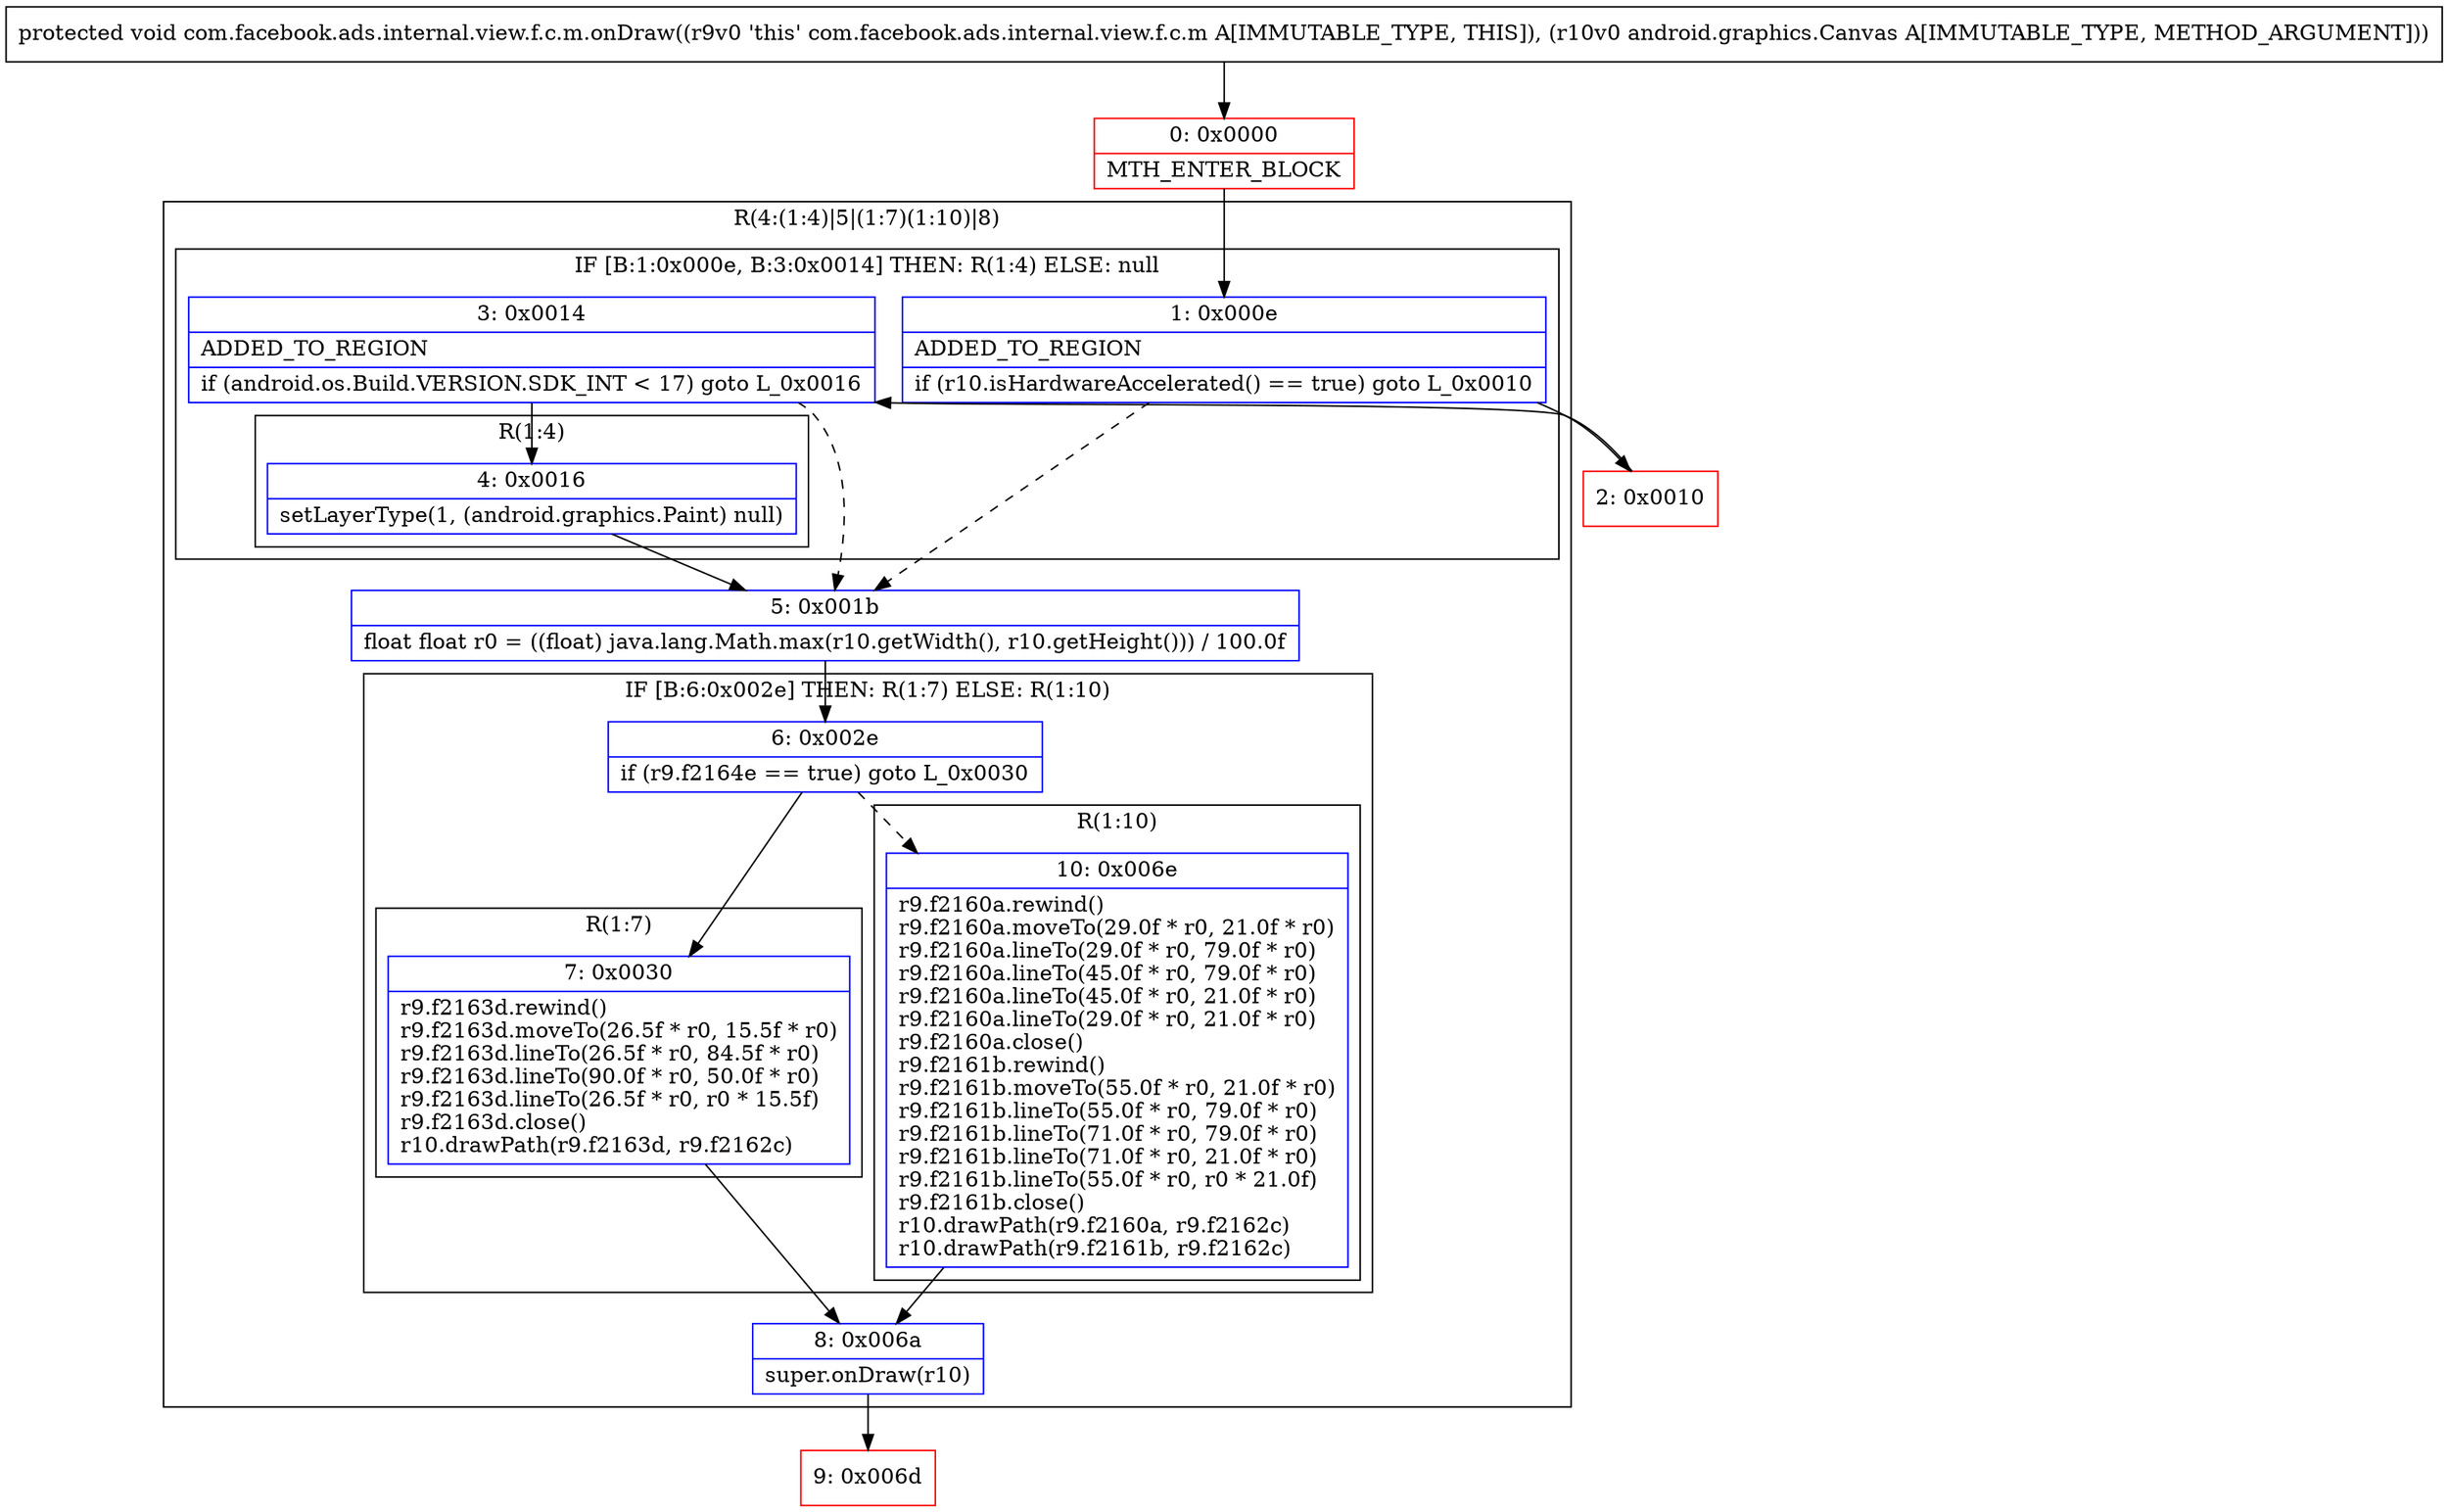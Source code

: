 digraph "CFG forcom.facebook.ads.internal.view.f.c.m.onDraw(Landroid\/graphics\/Canvas;)V" {
subgraph cluster_Region_301389394 {
label = "R(4:(1:4)|5|(1:7)(1:10)|8)";
node [shape=record,color=blue];
subgraph cluster_IfRegion_774335055 {
label = "IF [B:1:0x000e, B:3:0x0014] THEN: R(1:4) ELSE: null";
node [shape=record,color=blue];
Node_1 [shape=record,label="{1\:\ 0x000e|ADDED_TO_REGION\l|if (r10.isHardwareAccelerated() == true) goto L_0x0010\l}"];
Node_3 [shape=record,label="{3\:\ 0x0014|ADDED_TO_REGION\l|if (android.os.Build.VERSION.SDK_INT \< 17) goto L_0x0016\l}"];
subgraph cluster_Region_1485629364 {
label = "R(1:4)";
node [shape=record,color=blue];
Node_4 [shape=record,label="{4\:\ 0x0016|setLayerType(1, (android.graphics.Paint) null)\l}"];
}
}
Node_5 [shape=record,label="{5\:\ 0x001b|float float r0 = ((float) java.lang.Math.max(r10.getWidth(), r10.getHeight())) \/ 100.0f\l}"];
subgraph cluster_IfRegion_752775310 {
label = "IF [B:6:0x002e] THEN: R(1:7) ELSE: R(1:10)";
node [shape=record,color=blue];
Node_6 [shape=record,label="{6\:\ 0x002e|if (r9.f2164e == true) goto L_0x0030\l}"];
subgraph cluster_Region_115613933 {
label = "R(1:7)";
node [shape=record,color=blue];
Node_7 [shape=record,label="{7\:\ 0x0030|r9.f2163d.rewind()\lr9.f2163d.moveTo(26.5f * r0, 15.5f * r0)\lr9.f2163d.lineTo(26.5f * r0, 84.5f * r0)\lr9.f2163d.lineTo(90.0f * r0, 50.0f * r0)\lr9.f2163d.lineTo(26.5f * r0, r0 * 15.5f)\lr9.f2163d.close()\lr10.drawPath(r9.f2163d, r9.f2162c)\l}"];
}
subgraph cluster_Region_1348360674 {
label = "R(1:10)";
node [shape=record,color=blue];
Node_10 [shape=record,label="{10\:\ 0x006e|r9.f2160a.rewind()\lr9.f2160a.moveTo(29.0f * r0, 21.0f * r0)\lr9.f2160a.lineTo(29.0f * r0, 79.0f * r0)\lr9.f2160a.lineTo(45.0f * r0, 79.0f * r0)\lr9.f2160a.lineTo(45.0f * r0, 21.0f * r0)\lr9.f2160a.lineTo(29.0f * r0, 21.0f * r0)\lr9.f2160a.close()\lr9.f2161b.rewind()\lr9.f2161b.moveTo(55.0f * r0, 21.0f * r0)\lr9.f2161b.lineTo(55.0f * r0, 79.0f * r0)\lr9.f2161b.lineTo(71.0f * r0, 79.0f * r0)\lr9.f2161b.lineTo(71.0f * r0, 21.0f * r0)\lr9.f2161b.lineTo(55.0f * r0, r0 * 21.0f)\lr9.f2161b.close()\lr10.drawPath(r9.f2160a, r9.f2162c)\lr10.drawPath(r9.f2161b, r9.f2162c)\l}"];
}
}
Node_8 [shape=record,label="{8\:\ 0x006a|super.onDraw(r10)\l}"];
}
Node_0 [shape=record,color=red,label="{0\:\ 0x0000|MTH_ENTER_BLOCK\l}"];
Node_2 [shape=record,color=red,label="{2\:\ 0x0010}"];
Node_9 [shape=record,color=red,label="{9\:\ 0x006d}"];
MethodNode[shape=record,label="{protected void com.facebook.ads.internal.view.f.c.m.onDraw((r9v0 'this' com.facebook.ads.internal.view.f.c.m A[IMMUTABLE_TYPE, THIS]), (r10v0 android.graphics.Canvas A[IMMUTABLE_TYPE, METHOD_ARGUMENT])) }"];
MethodNode -> Node_0;
Node_1 -> Node_2;
Node_1 -> Node_5[style=dashed];
Node_3 -> Node_4;
Node_3 -> Node_5[style=dashed];
Node_4 -> Node_5;
Node_5 -> Node_6;
Node_6 -> Node_7;
Node_6 -> Node_10[style=dashed];
Node_7 -> Node_8;
Node_10 -> Node_8;
Node_8 -> Node_9;
Node_0 -> Node_1;
Node_2 -> Node_3;
}

